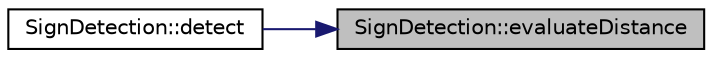 digraph "SignDetection::evaluateDistance"
{
 // LATEX_PDF_SIZE
  edge [fontname="Helvetica",fontsize="10",labelfontname="Helvetica",labelfontsize="10"];
  node [fontname="Helvetica",fontsize="10",shape=record];
  rankdir="RL";
  Node1 [label="SignDetection::evaluateDistance",height=0.2,width=0.4,color="black", fillcolor="grey75", style="filled", fontcolor="black",tooltip="Determines the distance of the detections to the vehicle and adds that information to the individual ..."];
  Node1 -> Node2 [dir="back",color="midnightblue",fontsize="10",style="solid",fontname="Helvetica"];
  Node2 [label="SignDetection::detect",height=0.2,width=0.4,color="black", fillcolor="white", style="filled",URL="$class_sign_detection.html#a78a11e3414117230bee1557af8c194c1",tooltip="Main function executing the sign detection and calling necessary filtering functions."];
}
